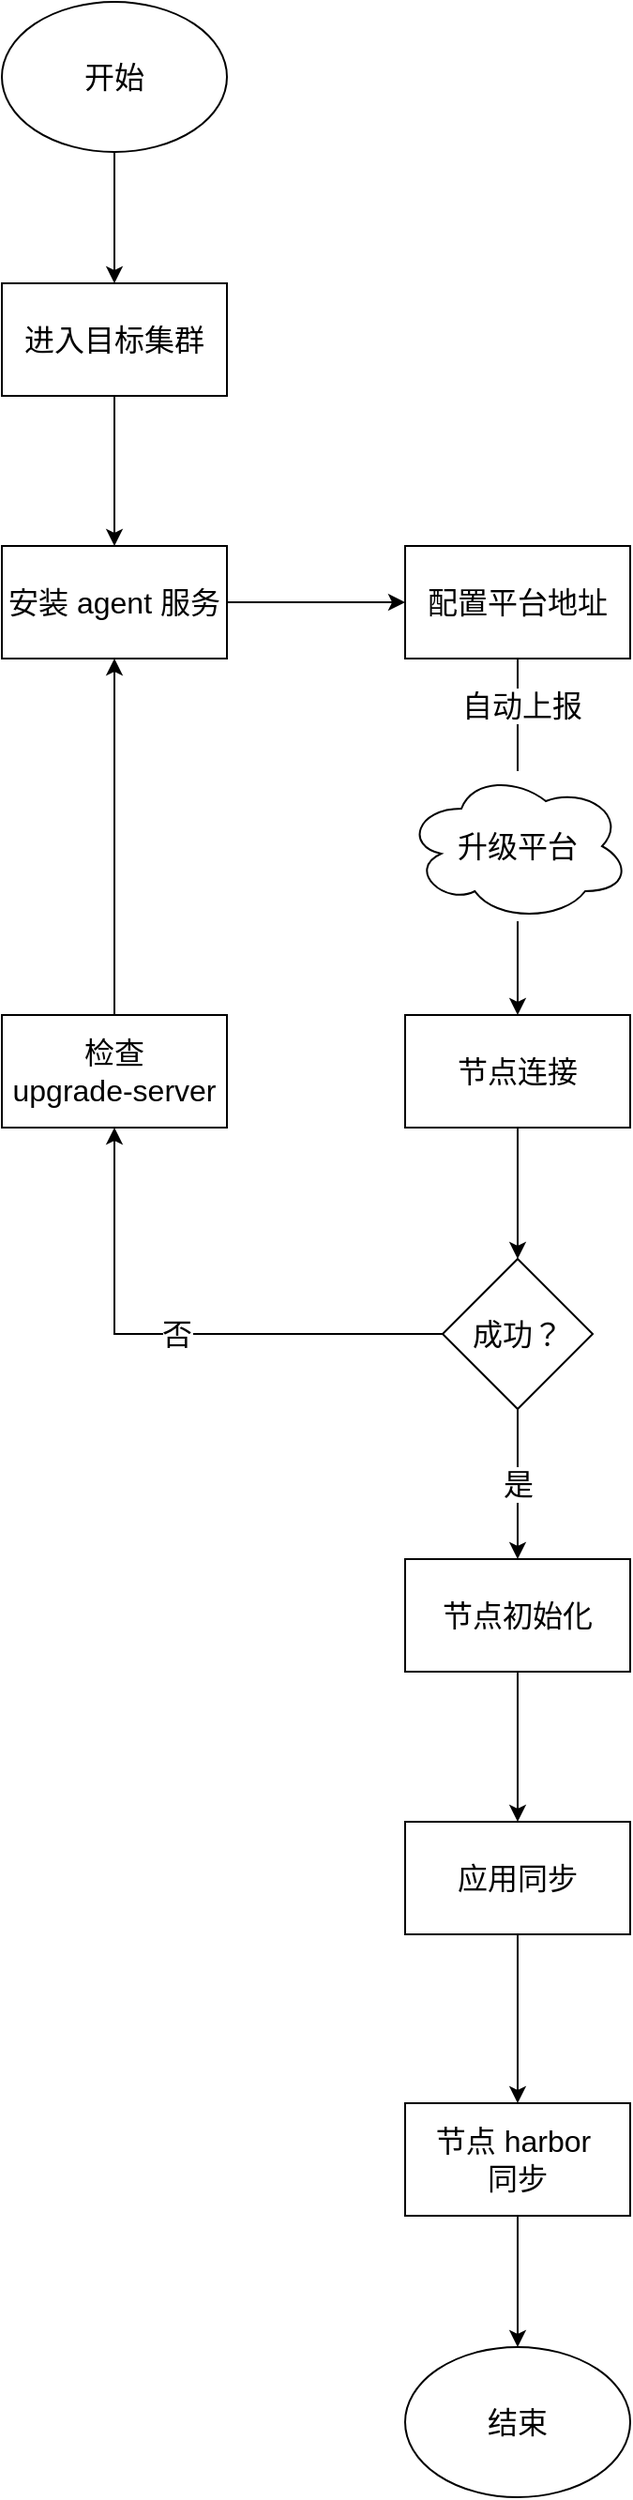 <mxfile version="21.5.0" type="github" pages="8">
  <diagram id="PymNksS7Rs0pl5-pKt_2" name="初始化流程">
    <mxGraphModel dx="1430" dy="1891" grid="1" gridSize="10" guides="1" tooltips="1" connect="1" arrows="1" fold="1" page="1" pageScale="1" pageWidth="827" pageHeight="1169" math="0" shadow="0">
      <root>
        <mxCell id="0" />
        <mxCell id="1" parent="0" />
        <mxCell id="HOit7tT7TOtxw4wSdo0G-1" value="" style="edgeStyle=orthogonalEdgeStyle;rounded=0;orthogonalLoop=1;jettySize=auto;html=1;fontSize=16;" edge="1" parent="1" source="HOit7tT7TOtxw4wSdo0G-22" target="HOit7tT7TOtxw4wSdo0G-3">
          <mxGeometry relative="1" as="geometry">
            <mxPoint x="485" y="230" as="sourcePoint" />
          </mxGeometry>
        </mxCell>
        <mxCell id="HOit7tT7TOtxw4wSdo0G-2" value="是" style="edgeStyle=orthogonalEdgeStyle;rounded=0;orthogonalLoop=1;jettySize=auto;html=1;fontSize=16;" edge="1" parent="1" source="HOit7tT7TOtxw4wSdo0G-9" target="HOit7tT7TOtxw4wSdo0G-5">
          <mxGeometry relative="1" as="geometry" />
        </mxCell>
        <mxCell id="HOit7tT7TOtxw4wSdo0G-3" value="节点连接" style="whiteSpace=wrap;html=1;fontSize=16;" vertex="1" parent="1">
          <mxGeometry x="425" y="310" width="120" height="60" as="geometry" />
        </mxCell>
        <mxCell id="HOit7tT7TOtxw4wSdo0G-4" value="" style="edgeStyle=orthogonalEdgeStyle;rounded=0;orthogonalLoop=1;jettySize=auto;html=1;fontSize=16;" edge="1" parent="1" source="HOit7tT7TOtxw4wSdo0G-5" target="HOit7tT7TOtxw4wSdo0G-7">
          <mxGeometry relative="1" as="geometry" />
        </mxCell>
        <mxCell id="HOit7tT7TOtxw4wSdo0G-5" value="节点初始化" style="whiteSpace=wrap;html=1;fontSize=16;" vertex="1" parent="1">
          <mxGeometry x="425" y="600" width="120" height="60" as="geometry" />
        </mxCell>
        <mxCell id="HOit7tT7TOtxw4wSdo0G-6" style="edgeStyle=orthogonalEdgeStyle;rounded=0;orthogonalLoop=1;jettySize=auto;html=1;fontSize=16;" edge="1" parent="1" source="e-UcZwQOhbJnPvZ7bJqq-2" target="HOit7tT7TOtxw4wSdo0G-23">
          <mxGeometry relative="1" as="geometry" />
        </mxCell>
        <mxCell id="HOit7tT7TOtxw4wSdo0G-7" value="应用同步" style="whiteSpace=wrap;html=1;fontSize=16;" vertex="1" parent="1">
          <mxGeometry x="425" y="740" width="120" height="60" as="geometry" />
        </mxCell>
        <mxCell id="HOit7tT7TOtxw4wSdo0G-8" value="" style="edgeStyle=orthogonalEdgeStyle;rounded=0;orthogonalLoop=1;jettySize=auto;html=1;fontSize=16;" edge="1" parent="1" source="HOit7tT7TOtxw4wSdo0G-3" target="HOit7tT7TOtxw4wSdo0G-9">
          <mxGeometry relative="1" as="geometry">
            <mxPoint x="485" y="370" as="sourcePoint" />
            <mxPoint x="485" y="565" as="targetPoint" />
          </mxGeometry>
        </mxCell>
        <mxCell id="HOit7tT7TOtxw4wSdo0G-9" value="成功？" style="rhombus;whiteSpace=wrap;html=1;fontSize=16;" vertex="1" parent="1">
          <mxGeometry x="445" y="440" width="80" height="80" as="geometry" />
        </mxCell>
        <mxCell id="HOit7tT7TOtxw4wSdo0G-10" value="否" style="edgeStyle=orthogonalEdgeStyle;rounded=0;orthogonalLoop=1;jettySize=auto;html=1;exitX=0;exitY=0.5;exitDx=0;exitDy=0;fontSize=16;" edge="1" parent="1" source="HOit7tT7TOtxw4wSdo0G-9" target="HOit7tT7TOtxw4wSdo0G-12">
          <mxGeometry relative="1" as="geometry">
            <mxPoint x="445" y="460" as="sourcePoint" />
            <mxPoint x="425" y="200" as="targetPoint" />
          </mxGeometry>
        </mxCell>
        <mxCell id="HOit7tT7TOtxw4wSdo0G-11" style="edgeStyle=orthogonalEdgeStyle;rounded=0;orthogonalLoop=1;jettySize=auto;html=1;exitX=0.5;exitY=0;exitDx=0;exitDy=0;fontSize=16;" edge="1" parent="1" source="HOit7tT7TOtxw4wSdo0G-12" target="HOit7tT7TOtxw4wSdo0G-18">
          <mxGeometry relative="1" as="geometry">
            <mxPoint x="425" y="200" as="targetPoint" />
          </mxGeometry>
        </mxCell>
        <mxCell id="HOit7tT7TOtxw4wSdo0G-12" value="检查 &lt;br style=&quot;font-size: 16px;&quot;&gt;upgrade-server" style="rounded=0;whiteSpace=wrap;html=1;fontSize=16;" vertex="1" parent="1">
          <mxGeometry x="210" y="310" width="120" height="60" as="geometry" />
        </mxCell>
        <mxCell id="HOit7tT7TOtxw4wSdo0G-13" value="" style="edgeStyle=orthogonalEdgeStyle;rounded=0;orthogonalLoop=1;jettySize=auto;html=1;fontSize=16;" edge="1" parent="1" source="HOit7tT7TOtxw4wSdo0G-14" target="HOit7tT7TOtxw4wSdo0G-16">
          <mxGeometry relative="1" as="geometry" />
        </mxCell>
        <mxCell id="HOit7tT7TOtxw4wSdo0G-14" value="开始" style="ellipse;whiteSpace=wrap;html=1;fontSize=16;" vertex="1" parent="1">
          <mxGeometry x="210" y="-230" width="120" height="80" as="geometry" />
        </mxCell>
        <mxCell id="HOit7tT7TOtxw4wSdo0G-15" value="" style="edgeStyle=orthogonalEdgeStyle;rounded=0;orthogonalLoop=1;jettySize=auto;html=1;fontSize=16;" edge="1" parent="1" source="HOit7tT7TOtxw4wSdo0G-16" target="HOit7tT7TOtxw4wSdo0G-18">
          <mxGeometry relative="1" as="geometry" />
        </mxCell>
        <mxCell id="HOit7tT7TOtxw4wSdo0G-16" value="进入目标集群" style="whiteSpace=wrap;html=1;fontSize=16;" vertex="1" parent="1">
          <mxGeometry x="210" y="-80" width="120" height="60" as="geometry" />
        </mxCell>
        <mxCell id="HOit7tT7TOtxw4wSdo0G-17" value="" style="edgeStyle=orthogonalEdgeStyle;rounded=0;orthogonalLoop=1;jettySize=auto;html=1;fontSize=16;" edge="1" parent="1" source="HOit7tT7TOtxw4wSdo0G-18" target="HOit7tT7TOtxw4wSdo0G-21">
          <mxGeometry relative="1" as="geometry" />
        </mxCell>
        <mxCell id="HOit7tT7TOtxw4wSdo0G-18" value="安装 agent 服务" style="whiteSpace=wrap;html=1;fontSize=16;" vertex="1" parent="1">
          <mxGeometry x="210" y="60" width="120" height="60" as="geometry" />
        </mxCell>
        <mxCell id="HOit7tT7TOtxw4wSdo0G-19" style="edgeStyle=orthogonalEdgeStyle;rounded=0;orthogonalLoop=1;jettySize=auto;html=1;fontSize=16;endArrow=none;endFill=0;" edge="1" parent="1" source="HOit7tT7TOtxw4wSdo0G-21" target="HOit7tT7TOtxw4wSdo0G-22">
          <mxGeometry relative="1" as="geometry">
            <mxPoint x="670" y="-340" as="targetPoint" />
            <mxPoint x="485" y="120" as="sourcePoint" />
          </mxGeometry>
        </mxCell>
        <mxCell id="HOit7tT7TOtxw4wSdo0G-20" value="自动上报" style="edgeLabel;html=1;align=center;verticalAlign=middle;resizable=0;points=[];fontSize=16;" vertex="1" connectable="0" parent="HOit7tT7TOtxw4wSdo0G-19">
          <mxGeometry x="-0.161" y="2" relative="1" as="geometry">
            <mxPoint as="offset" />
          </mxGeometry>
        </mxCell>
        <mxCell id="HOit7tT7TOtxw4wSdo0G-21" value="配置平台地址" style="whiteSpace=wrap;html=1;fontSize=16;" vertex="1" parent="1">
          <mxGeometry x="425" y="60" width="120" height="60" as="geometry" />
        </mxCell>
        <mxCell id="HOit7tT7TOtxw4wSdo0G-22" value="升级平台" style="ellipse;shape=cloud;whiteSpace=wrap;html=1;fontSize=16;" vertex="1" parent="1">
          <mxGeometry x="425" y="180" width="120" height="80" as="geometry" />
        </mxCell>
        <mxCell id="HOit7tT7TOtxw4wSdo0G-23" value="结束" style="ellipse;whiteSpace=wrap;html=1;fontSize=16;" vertex="1" parent="1">
          <mxGeometry x="425" y="1020" width="120" height="80" as="geometry" />
        </mxCell>
        <mxCell id="e-UcZwQOhbJnPvZ7bJqq-1" value="" style="edgeStyle=orthogonalEdgeStyle;rounded=0;orthogonalLoop=1;jettySize=auto;html=1;fontSize=16;" edge="1" parent="1" source="HOit7tT7TOtxw4wSdo0G-7" target="e-UcZwQOhbJnPvZ7bJqq-2">
          <mxGeometry relative="1" as="geometry">
            <mxPoint x="485" y="800" as="sourcePoint" />
            <mxPoint x="485" y="940" as="targetPoint" />
          </mxGeometry>
        </mxCell>
        <mxCell id="e-UcZwQOhbJnPvZ7bJqq-2" value="节点 harbor&amp;nbsp;&lt;br&gt;同步" style="rounded=0;whiteSpace=wrap;html=1;fontSize=16;" vertex="1" parent="1">
          <mxGeometry x="425" y="890" width="120" height="60" as="geometry" />
        </mxCell>
      </root>
    </mxGraphModel>
  </diagram>
  <diagram name="一键多环境部署流程" id="FHRN5nl0X9A8jnxyASwP">
    <mxGraphModel dx="1430" dy="666" grid="1" gridSize="10" guides="1" tooltips="1" connect="1" arrows="1" fold="1" page="1" pageScale="1" pageWidth="827" pageHeight="1169" math="0" shadow="0">
      <root>
        <mxCell id="0" />
        <mxCell id="1" parent="0" />
        <mxCell id="Xy1bjxka0jr6YToZuEw9-1" value="" style="edgeStyle=orthogonalEdgeStyle;rounded=0;orthogonalLoop=1;jettySize=auto;html=1;fontSize=16;" parent="1" source="Xy1bjxka0jr6YToZuEw9-2" target="Xy1bjxka0jr6YToZuEw9-4" edge="1">
          <mxGeometry relative="1" as="geometry" />
        </mxCell>
        <mxCell id="Xy1bjxka0jr6YToZuEw9-2" value="开始" style="ellipse;whiteSpace=wrap;html=1;fontSize=16;" parent="1" vertex="1">
          <mxGeometry x="140" y="20" width="120" height="80" as="geometry" />
        </mxCell>
        <mxCell id="Xy1bjxka0jr6YToZuEw9-3" value="" style="edgeStyle=orthogonalEdgeStyle;rounded=0;orthogonalLoop=1;jettySize=auto;html=1;fontSize=16;" parent="1" source="Xy1bjxka0jr6YToZuEw9-4" target="Xy1bjxka0jr6YToZuEw9-6" edge="1">
          <mxGeometry relative="1" as="geometry" />
        </mxCell>
        <mxCell id="Xy1bjxka0jr6YToZuEw9-4" value="选择业务节点" style="whiteSpace=wrap;html=1;fontSize=16;" parent="1" vertex="1">
          <mxGeometry x="140" y="190" width="120" height="60" as="geometry" />
        </mxCell>
        <mxCell id="Xy1bjxka0jr6YToZuEw9-5" value="" style="edgeStyle=orthogonalEdgeStyle;rounded=0;orthogonalLoop=1;jettySize=auto;html=1;fontSize=16;" parent="1" source="Xy1bjxka0jr6YToZuEw9-6" target="Xy1bjxka0jr6YToZuEw9-8" edge="1">
          <mxGeometry relative="1" as="geometry" />
        </mxCell>
        <mxCell id="Xy1bjxka0jr6YToZuEw9-6" value="使用应用模板" style="whiteSpace=wrap;html=1;fontSize=16;" parent="1" vertex="1">
          <mxGeometry x="320" y="190" width="120" height="60" as="geometry" />
        </mxCell>
        <mxCell id="Xy1bjxka0jr6YToZuEw9-7" value="是" style="edgeStyle=orthogonalEdgeStyle;rounded=0;orthogonalLoop=1;jettySize=auto;html=1;fontSize=16;" parent="1" source="Xy1bjxka0jr6YToZuEw9-15" target="Xy1bjxka0jr6YToZuEw9-10" edge="1">
          <mxGeometry relative="1" as="geometry" />
        </mxCell>
        <mxCell id="Xy1bjxka0jr6YToZuEw9-8" value="添加或删除应用" style="whiteSpace=wrap;html=1;fontSize=16;" parent="1" vertex="1">
          <mxGeometry x="320" y="330" width="120" height="60" as="geometry" />
        </mxCell>
        <mxCell id="Xy1bjxka0jr6YToZuEw9-9" value="" style="edgeStyle=orthogonalEdgeStyle;rounded=0;orthogonalLoop=1;jettySize=auto;html=1;fontSize=16;" parent="1" source="Xy1bjxka0jr6YToZuEw9-10" target="Xy1bjxka0jr6YToZuEw9-12" edge="1">
          <mxGeometry relative="1" as="geometry" />
        </mxCell>
        <mxCell id="Xy1bjxka0jr6YToZuEw9-10" value="生成部署任务" style="whiteSpace=wrap;html=1;fontSize=16;" parent="1" vertex="1">
          <mxGeometry x="320" y="600" width="120" height="60" as="geometry" />
        </mxCell>
        <mxCell id="Xy1bjxka0jr6YToZuEw9-11" value="" style="edgeStyle=orthogonalEdgeStyle;rounded=0;orthogonalLoop=1;jettySize=auto;html=1;fontSize=16;" parent="1" source="Xy1bjxka0jr6YToZuEw9-12" target="Xy1bjxka0jr6YToZuEw9-19" edge="1">
          <mxGeometry relative="1" as="geometry">
            <mxPoint x="380" y="870" as="targetPoint" />
          </mxGeometry>
        </mxCell>
        <mxCell id="Xy1bjxka0jr6YToZuEw9-12" value="一键执行" style="whiteSpace=wrap;html=1;fontSize=16;" parent="1" vertex="1">
          <mxGeometry x="320" y="740" width="120" height="60" as="geometry" />
        </mxCell>
        <mxCell id="Xy1bjxka0jr6YToZuEw9-13" value="" style="edgeStyle=orthogonalEdgeStyle;rounded=0;orthogonalLoop=1;jettySize=auto;html=1;fontSize=16;" parent="1" source="Xy1bjxka0jr6YToZuEw9-8" target="Xy1bjxka0jr6YToZuEw9-15" edge="1">
          <mxGeometry relative="1" as="geometry">
            <mxPoint x="380" y="390" as="sourcePoint" />
            <mxPoint x="380" y="600" as="targetPoint" />
          </mxGeometry>
        </mxCell>
        <mxCell id="Xy1bjxka0jr6YToZuEw9-14" value="否" style="edgeStyle=orthogonalEdgeStyle;rounded=0;orthogonalLoop=1;jettySize=auto;html=1;fontSize=16;" parent="1" source="Xy1bjxka0jr6YToZuEw9-15" target="Xy1bjxka0jr6YToZuEw9-17" edge="1">
          <mxGeometry relative="1" as="geometry" />
        </mxCell>
        <mxCell id="Xy1bjxka0jr6YToZuEw9-15" value="提交" style="rhombus;whiteSpace=wrap;html=1;fontSize=16;" parent="1" vertex="1">
          <mxGeometry x="340" y="450" width="80" height="80" as="geometry" />
        </mxCell>
        <mxCell id="Xy1bjxka0jr6YToZuEw9-16" style="edgeStyle=orthogonalEdgeStyle;rounded=0;orthogonalLoop=1;jettySize=auto;html=1;exitX=0.5;exitY=0;exitDx=0;exitDy=0;fontSize=16;" parent="1" source="Xy1bjxka0jr6YToZuEw9-17" target="Xy1bjxka0jr6YToZuEw9-4" edge="1">
          <mxGeometry relative="1" as="geometry" />
        </mxCell>
        <mxCell id="Xy1bjxka0jr6YToZuEw9-17" value="返回修改" style="whiteSpace=wrap;html=1;fontSize=16;" parent="1" vertex="1">
          <mxGeometry x="140" y="460" width="120" height="60" as="geometry" />
        </mxCell>
        <mxCell id="Xy1bjxka0jr6YToZuEw9-18" style="edgeStyle=orthogonalEdgeStyle;rounded=0;orthogonalLoop=1;jettySize=auto;html=1;fontSize=16;" parent="1" source="Xy1bjxka0jr6YToZuEw9-19" target="Xy1bjxka0jr6YToZuEw9-20" edge="1">
          <mxGeometry relative="1" as="geometry" />
        </mxCell>
        <mxCell id="Xy1bjxka0jr6YToZuEw9-19" value="部署结果" style="rounded=0;whiteSpace=wrap;html=1;fontSize=16;" parent="1" vertex="1">
          <mxGeometry x="320" y="880" width="120" height="60" as="geometry" />
        </mxCell>
        <mxCell id="Xy1bjxka0jr6YToZuEw9-20" value="结束" style="ellipse;whiteSpace=wrap;html=1;fontSize=16;" parent="1" vertex="1">
          <mxGeometry x="320" y="1000" width="120" height="80" as="geometry" />
        </mxCell>
      </root>
    </mxGraphModel>
  </diagram>
  <diagram id="E7nBFUuYBt5mcHYWC0Zn" name="新节点部署流程">
    <mxGraphModel dx="1430" dy="722" grid="1" gridSize="10" guides="1" tooltips="1" connect="1" arrows="1" fold="1" page="1" pageScale="1" pageWidth="827" pageHeight="1169" math="0" shadow="0">
      <root>
        <mxCell id="0" />
        <mxCell id="1" parent="0" />
        <mxCell id="vfCFmpAM5VwWP4OuGgQb-21" value="" style="edgeStyle=orthogonalEdgeStyle;rounded=0;orthogonalLoop=1;jettySize=auto;html=1;fontSize=16;" parent="1" source="vfCFmpAM5VwWP4OuGgQb-22" target="vfCFmpAM5VwWP4OuGgQb-24" edge="1">
          <mxGeometry relative="1" as="geometry" />
        </mxCell>
        <mxCell id="vfCFmpAM5VwWP4OuGgQb-22" value="开始" style="ellipse;whiteSpace=wrap;html=1;fontSize=16;" parent="1" vertex="1">
          <mxGeometry x="270" y="40" width="120" height="80" as="geometry" />
        </mxCell>
        <mxCell id="vfCFmpAM5VwWP4OuGgQb-23" value="" style="edgeStyle=orthogonalEdgeStyle;rounded=0;orthogonalLoop=1;jettySize=auto;html=1;fontSize=16;" parent="1" source="vfCFmpAM5VwWP4OuGgQb-24" target="vfCFmpAM5VwWP4OuGgQb-26" edge="1">
          <mxGeometry relative="1" as="geometry" />
        </mxCell>
        <mxCell id="vfCFmpAM5VwWP4OuGgQb-24" value="初始化节点" style="whiteSpace=wrap;html=1;fontSize=16;" parent="1" vertex="1">
          <mxGeometry x="270" y="190" width="120" height="60" as="geometry" />
        </mxCell>
        <mxCell id="vfCFmpAM5VwWP4OuGgQb-25" value="" style="edgeStyle=orthogonalEdgeStyle;rounded=0;orthogonalLoop=1;jettySize=auto;html=1;fontSize=16;" parent="1" source="vfCFmpAM5VwWP4OuGgQb-26" target="vfCFmpAM5VwWP4OuGgQb-28" edge="1">
          <mxGeometry relative="1" as="geometry" />
        </mxCell>
        <mxCell id="vfCFmpAM5VwWP4OuGgQb-26" value="对比节点" style="whiteSpace=wrap;html=1;fontSize=16;" parent="1" vertex="1">
          <mxGeometry x="270" y="320" width="120" height="60" as="geometry" />
        </mxCell>
        <mxCell id="vfCFmpAM5VwWP4OuGgQb-27" value="" style="edgeStyle=orthogonalEdgeStyle;rounded=0;orthogonalLoop=1;jettySize=auto;html=1;fontSize=16;" parent="1" source="vfCFmpAM5VwWP4OuGgQb-28" target="vfCFmpAM5VwWP4OuGgQb-30" edge="1">
          <mxGeometry relative="1" as="geometry" />
        </mxCell>
        <mxCell id="vfCFmpAM5VwWP4OuGgQb-28" value="生成应用模板" style="whiteSpace=wrap;html=1;fontSize=16;" parent="1" vertex="1">
          <mxGeometry x="270" y="450" width="120" height="60" as="geometry" />
        </mxCell>
        <mxCell id="vfCFmpAM5VwWP4OuGgQb-29" value="" style="edgeStyle=orthogonalEdgeStyle;rounded=0;orthogonalLoop=1;jettySize=auto;html=1;fontSize=16;" parent="1" source="vfCFmpAM5VwWP4OuGgQb-30" target="vfCFmpAM5VwWP4OuGgQb-32" edge="1">
          <mxGeometry relative="1" as="geometry" />
        </mxCell>
        <mxCell id="vfCFmpAM5VwWP4OuGgQb-30" value="使用应用模板" style="whiteSpace=wrap;html=1;fontSize=16;" parent="1" vertex="1">
          <mxGeometry x="270" y="570" width="120" height="60" as="geometry" />
        </mxCell>
        <mxCell id="vfCFmpAM5VwWP4OuGgQb-31" value="" style="edgeStyle=orthogonalEdgeStyle;rounded=0;orthogonalLoop=1;jettySize=auto;html=1;fontSize=16;" parent="1" source="vfCFmpAM5VwWP4OuGgQb-37" target="vfCFmpAM5VwWP4OuGgQb-34" edge="1">
          <mxGeometry relative="1" as="geometry" />
        </mxCell>
        <mxCell id="vfCFmpAM5VwWP4OuGgQb-32" value="生成部署任务" style="whiteSpace=wrap;html=1;fontSize=16;" parent="1" vertex="1">
          <mxGeometry x="270" y="690" width="120" height="60" as="geometry" />
        </mxCell>
        <mxCell id="vfCFmpAM5VwWP4OuGgQb-33" style="edgeStyle=orthogonalEdgeStyle;rounded=0;orthogonalLoop=1;jettySize=auto;html=1;fontSize=16;" parent="1" source="vfCFmpAM5VwWP4OuGgQb-34" target="vfCFmpAM5VwWP4OuGgQb-35" edge="1">
          <mxGeometry relative="1" as="geometry" />
        </mxCell>
        <mxCell id="vfCFmpAM5VwWP4OuGgQb-34" value="查看结果" style="whiteSpace=wrap;html=1;fontSize=16;" parent="1" vertex="1">
          <mxGeometry x="270" y="929" width="120" height="60" as="geometry" />
        </mxCell>
        <mxCell id="vfCFmpAM5VwWP4OuGgQb-35" value="结束" style="ellipse;whiteSpace=wrap;html=1;fontSize=16;" parent="1" vertex="1">
          <mxGeometry x="270" y="1050" width="120" height="80" as="geometry" />
        </mxCell>
        <mxCell id="vfCFmpAM5VwWP4OuGgQb-36" value="" style="edgeStyle=orthogonalEdgeStyle;rounded=0;orthogonalLoop=1;jettySize=auto;html=1;fontSize=16;" parent="1" source="vfCFmpAM5VwWP4OuGgQb-32" target="vfCFmpAM5VwWP4OuGgQb-37" edge="1">
          <mxGeometry relative="1" as="geometry">
            <mxPoint x="330" y="760" as="sourcePoint" />
            <mxPoint x="330" y="880" as="targetPoint" />
          </mxGeometry>
        </mxCell>
        <mxCell id="vfCFmpAM5VwWP4OuGgQb-37" value="执行" style="rounded=0;whiteSpace=wrap;html=1;fontSize=16;" parent="1" vertex="1">
          <mxGeometry x="270" y="810" width="120" height="60" as="geometry" />
        </mxCell>
      </root>
    </mxGraphModel>
  </diagram>
  <diagram id="INw4UtOU4OaKtTvvISeD" name="自动化同步流程">
    <mxGraphModel dx="1430" dy="722" grid="1" gridSize="10" guides="1" tooltips="1" connect="1" arrows="1" fold="1" page="1" pageScale="1" pageWidth="827" pageHeight="1169" math="0" shadow="0">
      <root>
        <mxCell id="0" />
        <mxCell id="1" parent="0" />
        <mxCell id="7WYTtmUbJvLGpTc4OaYI-2" value="" style="edgeStyle=orthogonalEdgeStyle;rounded=0;orthogonalLoop=1;jettySize=auto;html=1;fontSize=16;" parent="1" source="7WYTtmUbJvLGpTc4OaYI-3" target="7WYTtmUbJvLGpTc4OaYI-5" edge="1">
          <mxGeometry relative="1" as="geometry">
            <mxPoint x="205" y="200" as="targetPoint" />
          </mxGeometry>
        </mxCell>
        <mxCell id="7WYTtmUbJvLGpTc4OaYI-3" value="升级人员" style="shape=umlActor;verticalLabelPosition=bottom;verticalAlign=top;html=1;outlineConnect=0;fontSize=16;" parent="1" vertex="1">
          <mxGeometry x="190" y="60" width="30" height="60" as="geometry" />
        </mxCell>
        <mxCell id="7WYTtmUbJvLGpTc4OaYI-4" style="edgeStyle=orthogonalEdgeStyle;rounded=0;orthogonalLoop=1;jettySize=auto;html=1;fontSize=16;" parent="1" source="7WYTtmUbJvLGpTc4OaYI-5" target="7WYTtmUbJvLGpTc4OaYI-7" edge="1">
          <mxGeometry relative="1" as="geometry" />
        </mxCell>
        <mxCell id="7WYTtmUbJvLGpTc4OaYI-5" value="提交 IPD 工单" style="rounded=0;whiteSpace=wrap;html=1;fontSize=16;" parent="1" vertex="1">
          <mxGeometry x="145" y="210" width="120" height="60" as="geometry" />
        </mxCell>
        <mxCell id="7WYTtmUbJvLGpTc4OaYI-6" value="" style="edgeStyle=orthogonalEdgeStyle;rounded=0;orthogonalLoop=1;jettySize=auto;html=1;fontSize=16;" parent="1" source="7WYTtmUbJvLGpTc4OaYI-7" target="7WYTtmUbJvLGpTc4OaYI-10" edge="1">
          <mxGeometry relative="1" as="geometry" />
        </mxCell>
        <mxCell id="7WYTtmUbJvLGpTc4OaYI-7" value="IPD 系统" style="ellipse;shape=cloud;whiteSpace=wrap;html=1;fontSize=16;" parent="1" vertex="1">
          <mxGeometry x="145" y="350" width="120" height="80" as="geometry" />
        </mxCell>
        <mxCell id="7WYTtmUbJvLGpTc4OaYI-8" style="edgeStyle=orthogonalEdgeStyle;rounded=0;orthogonalLoop=1;jettySize=auto;html=1;dashed=1;fontSize=16;" parent="1" source="7WYTtmUbJvLGpTc4OaYI-10" target="7WYTtmUbJvLGpTc4OaYI-11" edge="1">
          <mxGeometry relative="1" as="geometry" />
        </mxCell>
        <mxCell id="7WYTtmUbJvLGpTc4OaYI-9" value="发送消息通知" style="edgeStyle=orthogonalEdgeStyle;rounded=0;orthogonalLoop=1;jettySize=auto;html=1;fontSize=16;" parent="1" source="7WYTtmUbJvLGpTc4OaYI-10" target="7WYTtmUbJvLGpTc4OaYI-13" edge="1">
          <mxGeometry relative="1" as="geometry" />
        </mxCell>
        <mxCell id="7WYTtmUbJvLGpTc4OaYI-10" value="触发制品同步" style="whiteSpace=wrap;html=1;fontSize=16;" parent="1" vertex="1">
          <mxGeometry x="354" y="360" width="120" height="60" as="geometry" />
        </mxCell>
        <mxCell id="R6Y589WAzn8zwkLzaRod-3" value="同步" style="edgeStyle=orthogonalEdgeStyle;rounded=0;orthogonalLoop=1;jettySize=auto;html=1;fontSize=16;" edge="1" parent="1" source="7WYTtmUbJvLGpTc4OaYI-11" target="R6Y589WAzn8zwkLzaRod-1">
          <mxGeometry relative="1" as="geometry" />
        </mxCell>
        <mxCell id="7WYTtmUbJvLGpTc4OaYI-11" value="Harbor" style="shape=cylinder3;whiteSpace=wrap;html=1;boundedLbl=1;backgroundOutline=1;size=15;fontSize=16;" parent="1" vertex="1">
          <mxGeometry x="384" y="480" width="60" height="80" as="geometry" />
        </mxCell>
        <mxCell id="7WYTtmUbJvLGpTc4OaYI-12" value="" style="edgeStyle=orthogonalEdgeStyle;rounded=0;orthogonalLoop=1;jettySize=auto;html=1;fontSize=16;" parent="1" source="7WYTtmUbJvLGpTc4OaYI-13" target="7WYTtmUbJvLGpTc4OaYI-15" edge="1">
          <mxGeometry relative="1" as="geometry" />
        </mxCell>
        <mxCell id="7WYTtmUbJvLGpTc4OaYI-13" value="升级平台" style="ellipse;shape=cloud;whiteSpace=wrap;html=1;fontSize=16;" parent="1" vertex="1">
          <mxGeometry x="460" y="190" width="120" height="80" as="geometry" />
        </mxCell>
        <mxCell id="7WYTtmUbJvLGpTc4OaYI-14" value="自动" style="edgeStyle=orthogonalEdgeStyle;rounded=0;orthogonalLoop=1;jettySize=auto;html=1;fontSize=16;" parent="1" source="7WYTtmUbJvLGpTc4OaYI-15" target="7WYTtmUbJvLGpTc4OaYI-17" edge="1">
          <mxGeometry relative="1" as="geometry" />
        </mxCell>
        <mxCell id="7WYTtmUbJvLGpTc4OaYI-15" value="更新各业务节点" style="whiteSpace=wrap;html=1;fontSize=16;" parent="1" vertex="1">
          <mxGeometry x="660" y="200" width="120" height="60" as="geometry" />
        </mxCell>
        <mxCell id="7WYTtmUbJvLGpTc4OaYI-16" value="" style="edgeStyle=orthogonalEdgeStyle;rounded=0;orthogonalLoop=1;jettySize=auto;html=1;" parent="1" source="7WYTtmUbJvLGpTc4OaYI-17" target="7WYTtmUbJvLGpTc4OaYI-19" edge="1">
          <mxGeometry relative="1" as="geometry" />
        </mxCell>
        <mxCell id="7WYTtmUbJvLGpTc4OaYI-17" value="同步制品" style="whiteSpace=wrap;html=1;fontSize=16;" parent="1" vertex="1">
          <mxGeometry x="660" y="340" width="120" height="60" as="geometry" />
        </mxCell>
        <mxCell id="7WYTtmUbJvLGpTc4OaYI-18" style="edgeStyle=orthogonalEdgeStyle;rounded=0;orthogonalLoop=1;jettySize=auto;html=1;" parent="1" source="7WYTtmUbJvLGpTc4OaYI-19" target="7WYTtmUbJvLGpTc4OaYI-20" edge="1">
          <mxGeometry relative="1" as="geometry" />
        </mxCell>
        <mxCell id="7WYTtmUbJvLGpTc4OaYI-19" value="查看同步列表" style="whiteSpace=wrap;html=1;fontSize=16;" parent="1" vertex="1">
          <mxGeometry x="660" y="480" width="120" height="60" as="geometry" />
        </mxCell>
        <mxCell id="7WYTtmUbJvLGpTc4OaYI-20" value="结束" style="ellipse;whiteSpace=wrap;html=1;fontSize=16;" parent="1" vertex="1">
          <mxGeometry x="660" y="610" width="120" height="80" as="geometry" />
        </mxCell>
        <mxCell id="R6Y589WAzn8zwkLzaRod-2" style="rounded=0;orthogonalLoop=1;jettySize=auto;html=1;endArrow=none;endFill=0;dashed=1;entryX=0;entryY=1;entryDx=0;entryDy=0;" edge="1" parent="1" source="R6Y589WAzn8zwkLzaRod-1" target="7WYTtmUbJvLGpTc4OaYI-15">
          <mxGeometry relative="1" as="geometry" />
        </mxCell>
        <mxCell id="R6Y589WAzn8zwkLzaRod-1" value="节点&lt;br&gt;Harbor" style="shape=cylinder3;whiteSpace=wrap;html=1;boundedLbl=1;backgroundOutline=1;size=15;fontSize=16;" vertex="1" parent="1">
          <mxGeometry x="520" y="480" width="60" height="80" as="geometry" />
        </mxCell>
      </root>
    </mxGraphModel>
  </diagram>
  <diagram id="aiultd_m0UwVg6nzD6R6" name="部署可靠性">
    <mxGraphModel dx="1430" dy="722" grid="1" gridSize="10" guides="1" tooltips="1" connect="1" arrows="1" fold="1" page="1" pageScale="1" pageWidth="827" pageHeight="1169" math="0" shadow="0">
      <root>
        <mxCell id="0" />
        <mxCell id="1" parent="0" />
        <mxCell id="dFkfKxDWHZHhh0JKnw69-3" value="" style="edgeStyle=orthogonalEdgeStyle;rounded=0;orthogonalLoop=1;jettySize=auto;html=1;fontSize=16;" edge="1" parent="1" source="dFkfKxDWHZHhh0JKnw69-1" target="dFkfKxDWHZHhh0JKnw69-2">
          <mxGeometry relative="1" as="geometry" />
        </mxCell>
        <mxCell id="dFkfKxDWHZHhh0JKnw69-1" value="开始" style="ellipse;whiteSpace=wrap;html=1;fontSize=16;" vertex="1" parent="1">
          <mxGeometry x="440" y="140" width="120" height="80" as="geometry" />
        </mxCell>
        <mxCell id="dFkfKxDWHZHhh0JKnw69-5" value="" style="edgeStyle=orthogonalEdgeStyle;rounded=0;orthogonalLoop=1;jettySize=auto;html=1;fontSize=16;" edge="1" parent="1" source="dFkfKxDWHZHhh0JKnw69-2" target="dFkfKxDWHZHhh0JKnw69-4">
          <mxGeometry relative="1" as="geometry" />
        </mxCell>
        <mxCell id="dFkfKxDWHZHhh0JKnw69-2" value="执行部署任务" style="whiteSpace=wrap;html=1;fontSize=16;" vertex="1" parent="1">
          <mxGeometry x="440" y="310" width="120" height="60" as="geometry" />
        </mxCell>
        <mxCell id="dFkfKxDWHZHhh0JKnw69-7" value="是" style="edgeStyle=orthogonalEdgeStyle;rounded=0;orthogonalLoop=1;jettySize=auto;html=1;fontSize=16;" edge="1" parent="1" source="dFkfKxDWHZHhh0JKnw69-4" target="dFkfKxDWHZHhh0JKnw69-6">
          <mxGeometry relative="1" as="geometry" />
        </mxCell>
        <mxCell id="dFkfKxDWHZHhh0JKnw69-9" value="否" style="edgeStyle=orthogonalEdgeStyle;rounded=0;orthogonalLoop=1;jettySize=auto;html=1;fontSize=16;" edge="1" parent="1" source="dFkfKxDWHZHhh0JKnw69-4" target="dFkfKxDWHZHhh0JKnw69-8">
          <mxGeometry relative="1" as="geometry" />
        </mxCell>
        <mxCell id="dFkfKxDWHZHhh0JKnw69-4" value="成功？" style="rhombus;whiteSpace=wrap;html=1;fontSize=16;" vertex="1" parent="1">
          <mxGeometry x="460" y="440" width="80" height="80" as="geometry" />
        </mxCell>
        <mxCell id="dFkfKxDWHZHhh0JKnw69-6" value="结束" style="ellipse;whiteSpace=wrap;html=1;fontSize=16;" vertex="1" parent="1">
          <mxGeometry x="440" y="610" width="120" height="80" as="geometry" />
        </mxCell>
        <mxCell id="dFkfKxDWHZHhh0JKnw69-11" value="" style="edgeStyle=orthogonalEdgeStyle;rounded=0;orthogonalLoop=1;jettySize=auto;html=1;strokeWidth=1;fontSize=16;" edge="1" parent="1" source="dFkfKxDWHZHhh0JKnw69-8" target="dFkfKxDWHZHhh0JKnw69-10">
          <mxGeometry relative="1" as="geometry" />
        </mxCell>
        <mxCell id="dFkfKxDWHZHhh0JKnw69-8" value="重试3次" style="strokeWidth=1;html=1;shape=mxgraph.flowchart.loop_limit;whiteSpace=wrap;fontSize=16;" vertex="1" parent="1">
          <mxGeometry x="280" y="450" width="120" height="60" as="geometry" />
        </mxCell>
        <mxCell id="dFkfKxDWHZHhh0JKnw69-13" value="是" style="edgeStyle=orthogonalEdgeStyle;rounded=0;orthogonalLoop=1;jettySize=auto;html=1;fontSize=16;" edge="1" parent="1" source="dFkfKxDWHZHhh0JKnw69-10" target="dFkfKxDWHZHhh0JKnw69-12">
          <mxGeometry relative="1" as="geometry" />
        </mxCell>
        <mxCell id="dFkfKxDWHZHhh0JKnw69-15" value="否" style="edgeStyle=orthogonalEdgeStyle;rounded=0;orthogonalLoop=1;jettySize=auto;html=1;strokeWidth=1;fontSize=16;" edge="1" parent="1" source="dFkfKxDWHZHhh0JKnw69-10" target="dFkfKxDWHZHhh0JKnw69-14">
          <mxGeometry relative="1" as="geometry" />
        </mxCell>
        <mxCell id="dFkfKxDWHZHhh0JKnw69-10" value="成功？" style="rhombus;whiteSpace=wrap;html=1;strokeWidth=1;fontSize=16;" vertex="1" parent="1">
          <mxGeometry x="300" y="580" width="80" height="80" as="geometry" />
        </mxCell>
        <mxCell id="dFkfKxDWHZHhh0JKnw69-12" value="结束" style="ellipse;whiteSpace=wrap;html=1;fontSize=16;" vertex="1" parent="1">
          <mxGeometry x="280" y="740" width="120" height="80" as="geometry" />
        </mxCell>
        <mxCell id="dFkfKxDWHZHhh0JKnw69-17" style="edgeStyle=orthogonalEdgeStyle;rounded=0;orthogonalLoop=1;jettySize=auto;html=1;exitX=0.5;exitY=1;exitDx=0;exitDy=0;fontSize=16;" edge="1" parent="1" source="dFkfKxDWHZHhh0JKnw69-14" target="dFkfKxDWHZHhh0JKnw69-12">
          <mxGeometry relative="1" as="geometry" />
        </mxCell>
        <mxCell id="dFkfKxDWHZHhh0JKnw69-14" value="回滚到上一版本" style="whiteSpace=wrap;html=1;strokeWidth=1;fontSize=16;" vertex="1" parent="1">
          <mxGeometry x="100" y="590" width="120" height="60" as="geometry" />
        </mxCell>
      </root>
    </mxGraphModel>
  </diagram>
  <diagram id="L3VDRIp_goK9dwwnv0wG" name="agent可靠性">
    <mxGraphModel dx="1430" dy="722" grid="1" gridSize="10" guides="1" tooltips="1" connect="1" arrows="1" fold="1" page="1" pageScale="1" pageWidth="827" pageHeight="1169" math="0" shadow="0">
      <root>
        <mxCell id="0" />
        <mxCell id="1" parent="0" />
        <mxCell id="9g5y43vhLvMzlDDXo5oQ-3" value="" style="edgeStyle=orthogonalEdgeStyle;rounded=0;orthogonalLoop=1;jettySize=auto;html=1;fontSize=16;" edge="1" parent="1" source="9g5y43vhLvMzlDDXo5oQ-1" target="9g5y43vhLvMzlDDXo5oQ-2">
          <mxGeometry relative="1" as="geometry" />
        </mxCell>
        <mxCell id="9g5y43vhLvMzlDDXo5oQ-1" value="开始" style="ellipse;whiteSpace=wrap;html=1;fontSize=16;" vertex="1" parent="1">
          <mxGeometry x="280" y="110" width="120" height="80" as="geometry" />
        </mxCell>
        <mxCell id="9g5y43vhLvMzlDDXo5oQ-5" value="" style="edgeStyle=orthogonalEdgeStyle;rounded=0;orthogonalLoop=1;jettySize=auto;html=1;fontSize=16;" edge="1" parent="1" source="9g5y43vhLvMzlDDXo5oQ-2" target="9g5y43vhLvMzlDDXo5oQ-4">
          <mxGeometry relative="1" as="geometry" />
        </mxCell>
        <mxCell id="9g5y43vhLvMzlDDXo5oQ-2" value="进入集群安装&lt;br style=&quot;font-size: 16px;&quot;&gt;upgrade-server" style="whiteSpace=wrap;html=1;fontSize=16;" vertex="1" parent="1">
          <mxGeometry x="280" y="280" width="120" height="60" as="geometry" />
        </mxCell>
        <mxCell id="9g5y43vhLvMzlDDXo5oQ-7" value="失败" style="edgeStyle=orthogonalEdgeStyle;rounded=0;orthogonalLoop=1;jettySize=auto;html=1;fontSize=16;" edge="1" parent="1" source="9g5y43vhLvMzlDDXo5oQ-4" target="9g5y43vhLvMzlDDXo5oQ-6">
          <mxGeometry relative="1" as="geometry" />
        </mxCell>
        <mxCell id="9g5y43vhLvMzlDDXo5oQ-10" value="成功" style="edgeStyle=orthogonalEdgeStyle;rounded=0;orthogonalLoop=1;jettySize=auto;html=1;fontSize=16;" edge="1" parent="1" source="9g5y43vhLvMzlDDXo5oQ-4" target="9g5y43vhLvMzlDDXo5oQ-9">
          <mxGeometry relative="1" as="geometry" />
        </mxCell>
        <mxCell id="9g5y43vhLvMzlDDXo5oQ-4" value="连接" style="rhombus;whiteSpace=wrap;html=1;fontSize=16;" vertex="1" parent="1">
          <mxGeometry x="300" y="410" width="80" height="80" as="geometry" />
        </mxCell>
        <mxCell id="9g5y43vhLvMzlDDXo5oQ-8" style="edgeStyle=orthogonalEdgeStyle;rounded=0;orthogonalLoop=1;jettySize=auto;html=1;entryX=0;entryY=0.5;entryDx=0;entryDy=0;exitX=0.5;exitY=0;exitDx=0;exitDy=0;fontSize=16;" edge="1" parent="1" source="9g5y43vhLvMzlDDXo5oQ-6" target="9g5y43vhLvMzlDDXo5oQ-2">
          <mxGeometry relative="1" as="geometry" />
        </mxCell>
        <mxCell id="9g5y43vhLvMzlDDXo5oQ-6" value="排查问题" style="whiteSpace=wrap;html=1;fontSize=16;" vertex="1" parent="1">
          <mxGeometry x="80" y="420" width="120" height="60" as="geometry" />
        </mxCell>
        <mxCell id="aM1V1DboPgKK7wuKOvvS-2" value="" style="edgeStyle=orthogonalEdgeStyle;rounded=0;orthogonalLoop=1;jettySize=auto;html=1;fontSize=16;" edge="1" parent="1" source="9g5y43vhLvMzlDDXo5oQ-9" target="aM1V1DboPgKK7wuKOvvS-1">
          <mxGeometry relative="1" as="geometry" />
        </mxCell>
        <mxCell id="9g5y43vhLvMzlDDXo5oQ-9" value="上报状态" style="whiteSpace=wrap;html=1;fontSize=16;" vertex="1" parent="1">
          <mxGeometry x="280" y="580" width="120" height="60" as="geometry" />
        </mxCell>
        <mxCell id="aM1V1DboPgKK7wuKOvvS-4" value="" style="edgeStyle=orthogonalEdgeStyle;rounded=0;orthogonalLoop=1;jettySize=auto;html=1;fontSize=16;" edge="1" parent="1" source="aM1V1DboPgKK7wuKOvvS-1" target="aM1V1DboPgKK7wuKOvvS-3">
          <mxGeometry relative="1" as="geometry" />
        </mxCell>
        <mxCell id="aM1V1DboPgKK7wuKOvvS-1" value="在线升级&lt;br style=&quot;font-size: 16px;&quot;&gt;upgrad-server" style="whiteSpace=wrap;html=1;fontSize=16;" vertex="1" parent="1">
          <mxGeometry x="280" y="720" width="120" height="60" as="geometry" />
        </mxCell>
        <mxCell id="aM1V1DboPgKK7wuKOvvS-8" value="是" style="edgeStyle=orthogonalEdgeStyle;rounded=0;orthogonalLoop=1;jettySize=auto;html=1;fontSize=16;" edge="1" parent="1" source="aM1V1DboPgKK7wuKOvvS-3" target="aM1V1DboPgKK7wuKOvvS-7">
          <mxGeometry relative="1" as="geometry" />
        </mxCell>
        <mxCell id="aM1V1DboPgKK7wuKOvvS-10" value="否" style="edgeStyle=orthogonalEdgeStyle;rounded=0;orthogonalLoop=1;jettySize=auto;html=1;fontSize=16;" edge="1" parent="1" source="aM1V1DboPgKK7wuKOvvS-3" target="aM1V1DboPgKK7wuKOvvS-9">
          <mxGeometry relative="1" as="geometry" />
        </mxCell>
        <mxCell id="aM1V1DboPgKK7wuKOvvS-3" value="成功" style="rhombus;whiteSpace=wrap;html=1;fontSize=16;" vertex="1" parent="1">
          <mxGeometry x="300" y="850" width="80" height="80" as="geometry" />
        </mxCell>
        <mxCell id="aM1V1DboPgKK7wuKOvvS-7" value="结束" style="ellipse;whiteSpace=wrap;html=1;fontSize=16;" vertex="1" parent="1">
          <mxGeometry x="280" y="1000" width="120" height="80" as="geometry" />
        </mxCell>
        <mxCell id="aM1V1DboPgKK7wuKOvvS-12" value="" style="edgeStyle=orthogonalEdgeStyle;rounded=0;orthogonalLoop=1;jettySize=auto;html=1;fontSize=16;" edge="1" parent="1" source="aM1V1DboPgKK7wuKOvvS-9" target="aM1V1DboPgKK7wuKOvvS-11">
          <mxGeometry relative="1" as="geometry" />
        </mxCell>
        <mxCell id="aM1V1DboPgKK7wuKOvvS-9" value="断开连接&lt;br style=&quot;font-size: 16px;&quot;&gt;10min" style="whiteSpace=wrap;html=1;fontSize=16;" vertex="1" parent="1">
          <mxGeometry x="80" y="860" width="120" height="60" as="geometry" />
        </mxCell>
        <mxCell id="aM1V1DboPgKK7wuKOvvS-11" value="自动回滚&lt;br style=&quot;font-size: 16px;&quot;&gt;上一版本" style="whiteSpace=wrap;html=1;fontSize=16;" vertex="1" parent="1">
          <mxGeometry x="80" y="720" width="120" height="60" as="geometry" />
        </mxCell>
        <mxCell id="aM1V1DboPgKK7wuKOvvS-15" value="" style="edgeStyle=orthogonalEdgeStyle;rounded=0;orthogonalLoop=1;jettySize=auto;html=1;exitX=0.5;exitY=0;exitDx=0;exitDy=0;fontSize=16;" edge="1" parent="1" source="aM1V1DboPgKK7wuKOvvS-11" target="aM1V1DboPgKK7wuKOvvS-16">
          <mxGeometry relative="1" as="geometry">
            <mxPoint x="140" y="720" as="sourcePoint" />
            <mxPoint x="280" y="610" as="targetPoint" />
          </mxGeometry>
        </mxCell>
        <mxCell id="aM1V1DboPgKK7wuKOvvS-17" style="edgeStyle=orthogonalEdgeStyle;rounded=0;orthogonalLoop=1;jettySize=auto;html=1;" edge="1" parent="1" source="aM1V1DboPgKK7wuKOvvS-16" target="9g5y43vhLvMzlDDXo5oQ-9">
          <mxGeometry relative="1" as="geometry" />
        </mxCell>
        <mxCell id="aM1V1DboPgKK7wuKOvvS-16" value="上报Pod事件" style="rounded=0;whiteSpace=wrap;html=1;fontSize=16;" vertex="1" parent="1">
          <mxGeometry x="80" y="580" width="120" height="60" as="geometry" />
        </mxCell>
      </root>
    </mxGraphModel>
  </diagram>
  <diagram id="SLwPcjdn4VWNTf-pc8QN" name="可扩展性">
    <mxGraphModel dx="1430" dy="682" grid="1" gridSize="10" guides="1" tooltips="1" connect="1" arrows="1" fold="1" page="1" pageScale="1" pageWidth="827" pageHeight="1169" math="0" shadow="0">
      <root>
        <mxCell id="0" />
        <mxCell id="1" parent="0" />
      </root>
    </mxGraphModel>
  </diagram>
  <diagram id="4i_Lz_V40gs-fq6KLvDS" name="可测试性">
    <mxGraphModel dx="1430" dy="682" grid="1" gridSize="10" guides="1" tooltips="1" connect="1" arrows="1" fold="1" page="1" pageScale="1" pageWidth="827" pageHeight="1169" math="0" shadow="0">
      <root>
        <mxCell id="0" />
        <mxCell id="1" parent="0" />
        <mxCell id="KCi75SfULTyQ844e0dPF-2" value="IPD 工单" style="rounded=0;whiteSpace=wrap;html=1;" vertex="1" parent="1">
          <mxGeometry x="230" y="200" width="120" height="60" as="geometry" />
        </mxCell>
      </root>
    </mxGraphModel>
  </diagram>
</mxfile>
